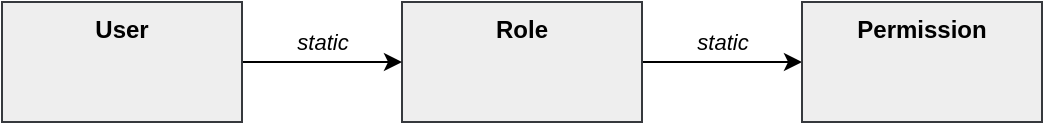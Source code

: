 <mxfile version="22.0.3" type="device" pages="4">
  <diagram id="Rblu1LVuXtDoss1iaxmV" name="RBAC">
    <mxGraphModel dx="830" dy="511" grid="1" gridSize="10" guides="1" tooltips="1" connect="1" arrows="1" fold="1" page="1" pageScale="1" pageWidth="827" pageHeight="1169" math="0" shadow="0">
      <root>
        <mxCell id="0" />
        <mxCell id="1" parent="0" />
        <mxCell id="u3WMFxNqBKVcr3PGG-OW-1" style="edgeStyle=orthogonalEdgeStyle;rounded=0;orthogonalLoop=1;jettySize=auto;html=1;entryX=0;entryY=0.5;entryDx=0;entryDy=0;" parent="1" source="u3WMFxNqBKVcr3PGG-OW-2" target="u3WMFxNqBKVcr3PGG-OW-5" edge="1">
          <mxGeometry relative="1" as="geometry" />
        </mxCell>
        <mxCell id="yIm8PbqVgnShHi_HPIyW-2" value="&lt;i&gt;static&lt;/i&gt;" style="edgeLabel;html=1;align=center;verticalAlign=middle;resizable=0;points=[];" vertex="1" connectable="0" parent="u3WMFxNqBKVcr3PGG-OW-1">
          <mxGeometry x="-0.008" relative="1" as="geometry">
            <mxPoint y="-10" as="offset" />
          </mxGeometry>
        </mxCell>
        <mxCell id="u3WMFxNqBKVcr3PGG-OW-2" value="&lt;b&gt;Role&lt;/b&gt;" style="rounded=0;whiteSpace=wrap;html=1;verticalAlign=top;horizontal=1;fillColor=#eeeeee;strokeColor=#36393d;" parent="1" vertex="1">
          <mxGeometry x="240" y="60" width="120" height="60" as="geometry" />
        </mxCell>
        <mxCell id="u3WMFxNqBKVcr3PGG-OW-3" style="edgeStyle=orthogonalEdgeStyle;rounded=0;orthogonalLoop=1;jettySize=auto;html=1;exitX=1;exitY=0.5;exitDx=0;exitDy=0;entryX=0;entryY=0.5;entryDx=0;entryDy=0;" parent="1" source="u3WMFxNqBKVcr3PGG-OW-4" target="u3WMFxNqBKVcr3PGG-OW-2" edge="1">
          <mxGeometry relative="1" as="geometry" />
        </mxCell>
        <mxCell id="yIm8PbqVgnShHi_HPIyW-1" value="&lt;i&gt;static&lt;/i&gt;" style="edgeLabel;html=1;align=center;verticalAlign=middle;resizable=0;points=[];" vertex="1" connectable="0" parent="u3WMFxNqBKVcr3PGG-OW-3">
          <mxGeometry x="-0.275" y="-3" relative="1" as="geometry">
            <mxPoint x="11" y="-13" as="offset" />
          </mxGeometry>
        </mxCell>
        <mxCell id="u3WMFxNqBKVcr3PGG-OW-4" value="&lt;b&gt;User&lt;/b&gt;" style="rounded=0;whiteSpace=wrap;html=1;verticalAlign=top;horizontal=1;fillColor=#eeeeee;strokeColor=#36393d;" parent="1" vertex="1">
          <mxGeometry x="40" y="60" width="120" height="60" as="geometry" />
        </mxCell>
        <mxCell id="u3WMFxNqBKVcr3PGG-OW-5" value="&lt;b&gt;Permission&lt;/b&gt;" style="rounded=0;whiteSpace=wrap;html=1;verticalAlign=top;horizontal=1;fillColor=#eeeeee;strokeColor=#36393d;" parent="1" vertex="1">
          <mxGeometry x="440" y="60" width="120" height="60" as="geometry" />
        </mxCell>
      </root>
    </mxGraphModel>
  </diagram>
  <diagram name="PD-RBAC" id="V5DwXaeM3nq7YeE7qT8H">
    <mxGraphModel dx="571" dy="351" grid="1" gridSize="10" guides="1" tooltips="1" connect="1" arrows="1" fold="1" page="1" pageScale="1" pageWidth="827" pageHeight="1169" math="0" shadow="0">
      <root>
        <mxCell id="0" />
        <mxCell id="1" parent="0" />
        <mxCell id="eAyN7lcM3FzXln11buDH-9" style="edgeStyle=orthogonalEdgeStyle;rounded=0;orthogonalLoop=1;jettySize=auto;html=1;entryX=0;entryY=0.5;entryDx=0;entryDy=0;exitX=1;exitY=0.5;exitDx=0;exitDy=0;" parent="1" source="eAyN7lcM3FzXln11buDH-1" target="eAyN7lcM3FzXln11buDH-8" edge="1">
          <mxGeometry relative="1" as="geometry" />
        </mxCell>
        <mxCell id="ntk_3tXhuxRpo48KmxB7-2" value="&lt;i&gt;static&lt;br&gt;dynamic&lt;/i&gt;" style="edgeLabel;html=1;align=center;verticalAlign=middle;resizable=0;points=[];" vertex="1" connectable="0" parent="eAyN7lcM3FzXln11buDH-9">
          <mxGeometry x="0.075" relative="1" as="geometry">
            <mxPoint x="4" y="-20" as="offset" />
          </mxGeometry>
        </mxCell>
        <mxCell id="eAyN7lcM3FzXln11buDH-1" value="&lt;b&gt;Role&lt;/b&gt;" style="rounded=0;whiteSpace=wrap;html=1;verticalAlign=top;horizontal=1;fillColor=#eeeeee;strokeColor=#36393d;" parent="1" vertex="1">
          <mxGeometry x="240" y="40" width="120" height="80" as="geometry" />
        </mxCell>
        <mxCell id="eAyN7lcM3FzXln11buDH-7" style="edgeStyle=orthogonalEdgeStyle;rounded=0;orthogonalLoop=1;jettySize=auto;html=1;exitX=1;exitY=0.5;exitDx=0;exitDy=0;entryX=0;entryY=0.5;entryDx=0;entryDy=0;" parent="1" source="eAyN7lcM3FzXln11buDH-5" target="eAyN7lcM3FzXln11buDH-1" edge="1">
          <mxGeometry relative="1" as="geometry" />
        </mxCell>
        <mxCell id="ntk_3tXhuxRpo48KmxB7-1" value="&lt;i&gt;static&lt;br&gt;dynamic&lt;/i&gt;" style="edgeLabel;html=1;align=center;verticalAlign=middle;resizable=0;points=[];" vertex="1" connectable="0" parent="eAyN7lcM3FzXln11buDH-7">
          <mxGeometry x="-0.55" y="-4" relative="1" as="geometry">
            <mxPoint x="22" y="-24" as="offset" />
          </mxGeometry>
        </mxCell>
        <mxCell id="eAyN7lcM3FzXln11buDH-5" value="&lt;b&gt;User&lt;/b&gt;" style="rounded=0;whiteSpace=wrap;html=1;verticalAlign=top;horizontal=1;fillColor=#eeeeee;strokeColor=#36393d;" parent="1" vertex="1">
          <mxGeometry x="40" y="40" width="120" height="80" as="geometry" />
        </mxCell>
        <mxCell id="eAyN7lcM3FzXln11buDH-8" value="&lt;b&gt;Permission&lt;/b&gt;" style="rounded=0;whiteSpace=wrap;html=1;verticalAlign=top;horizontal=1;fillColor=#eeeeee;strokeColor=#36393d;" parent="1" vertex="1">
          <mxGeometry x="440" y="40" width="120" height="80" as="geometry" />
        </mxCell>
        <mxCell id="eAyN7lcM3FzXln11buDH-11" style="edgeStyle=orthogonalEdgeStyle;rounded=0;orthogonalLoop=1;jettySize=auto;html=1;dashed=1;" parent="1" source="eAyN7lcM3FzXln11buDH-10" edge="1">
          <mxGeometry relative="1" as="geometry">
            <mxPoint x="200" y="80" as="targetPoint" />
          </mxGeometry>
        </mxCell>
        <mxCell id="eAyN7lcM3FzXln11buDH-10" value="Role assignment policy" style="rounded=1;whiteSpace=wrap;html=1;dashed=1;" parent="1" vertex="1">
          <mxGeometry x="140" y="140" width="120" height="60" as="geometry" />
        </mxCell>
        <mxCell id="eAyN7lcM3FzXln11buDH-13" value="Permission policy" style="rounded=1;whiteSpace=wrap;html=1;dashed=1;" parent="1" vertex="1">
          <mxGeometry x="270" y="70" width="110" height="40" as="geometry" />
        </mxCell>
      </root>
    </mxGraphModel>
  </diagram>
  <diagram name="PD-RBAC example" id="1acHw0oILNsOdnTWYSjF">
    <mxGraphModel dx="830" dy="511" grid="1" gridSize="10" guides="1" tooltips="1" connect="1" arrows="1" fold="1" page="1" pageScale="1" pageWidth="827" pageHeight="1169" math="0" shadow="0">
      <root>
        <mxCell id="cBI1vF6JuL3WfZMDHoZK-0" />
        <mxCell id="cBI1vF6JuL3WfZMDHoZK-1" parent="cBI1vF6JuL3WfZMDHoZK-0" />
        <mxCell id="cBI1vF6JuL3WfZMDHoZK-2" style="edgeStyle=orthogonalEdgeStyle;rounded=0;orthogonalLoop=1;jettySize=auto;html=1;entryX=0;entryY=0.5;entryDx=0;entryDy=0;exitX=1;exitY=0.5;exitDx=0;exitDy=0;" edge="1" parent="cBI1vF6JuL3WfZMDHoZK-1" source="cBI1vF6JuL3WfZMDHoZK-4" target="cBI1vF6JuL3WfZMDHoZK-8">
          <mxGeometry relative="1" as="geometry" />
        </mxCell>
        <mxCell id="cBI1vF6JuL3WfZMDHoZK-4" value="&lt;b&gt;Role: Supervisor&lt;/b&gt;&lt;br&gt;&lt;br&gt;&lt;div style=&quot;text-align: left;&quot;&gt;&lt;span style=&quot;background-color: initial;&quot;&gt;jobCode: 123&lt;/span&gt;&lt;/div&gt;" style="rounded=0;whiteSpace=wrap;html=1;verticalAlign=top;horizontal=1;fillColor=#eeeeee;strokeColor=#36393d;" vertex="1" parent="cBI1vF6JuL3WfZMDHoZK-1">
          <mxGeometry x="240" y="40" width="120" height="60" as="geometry" />
        </mxCell>
        <mxCell id="cBI1vF6JuL3WfZMDHoZK-5" style="edgeStyle=orthogonalEdgeStyle;rounded=0;orthogonalLoop=1;jettySize=auto;html=1;exitX=1;exitY=0.5;exitDx=0;exitDy=0;entryX=0;entryY=0.5;entryDx=0;entryDy=0;" edge="1" parent="cBI1vF6JuL3WfZMDHoZK-1" source="cBI1vF6JuL3WfZMDHoZK-7" target="cBI1vF6JuL3WfZMDHoZK-4">
          <mxGeometry relative="1" as="geometry" />
        </mxCell>
        <mxCell id="vCBJyyLq6VS824wd9eLu-3" style="edgeStyle=orthogonalEdgeStyle;rounded=0;orthogonalLoop=1;jettySize=auto;html=1;entryX=0;entryY=0.25;entryDx=0;entryDy=0;" edge="1" parent="cBI1vF6JuL3WfZMDHoZK-1" source="cBI1vF6JuL3WfZMDHoZK-7" target="vCBJyyLq6VS824wd9eLu-2">
          <mxGeometry relative="1" as="geometry" />
        </mxCell>
        <mxCell id="cBI1vF6JuL3WfZMDHoZK-7" value="&lt;b&gt;User: jack&lt;/b&gt;&lt;br&gt;&lt;br&gt;&lt;div style=&quot;text-align: left;&quot;&gt;&lt;span style=&quot;background-color: initial;&quot;&gt;type:&lt;span style=&quot;white-space: pre;&quot;&gt;&#x9;&lt;/span&gt;employee&lt;/span&gt;&lt;br&gt;&lt;/div&gt;&lt;div style=&quot;text-align: left;&quot;&gt;&lt;span style=&quot;background-color: initial;&quot;&gt;jobCode:&lt;span style=&quot;white-space: pre;&quot;&gt;&#x9;&lt;/span&gt;123&lt;/span&gt;&lt;/div&gt;&lt;div style=&quot;text-align: left;&quot;&gt;&lt;span style=&quot;background-color: initial;&quot;&gt;location:&lt;span style=&quot;white-space: pre;&quot;&gt;&#x9;&lt;/span&gt;London&lt;/span&gt;&lt;/div&gt;" style="rounded=0;whiteSpace=wrap;html=1;verticalAlign=top;horizontal=1;fillColor=#eeeeee;strokeColor=#36393d;" vertex="1" parent="cBI1vF6JuL3WfZMDHoZK-1">
          <mxGeometry x="40" y="40" width="120" height="100" as="geometry" />
        </mxCell>
        <mxCell id="cBI1vF6JuL3WfZMDHoZK-8" value="&lt;b&gt;Permission: Acess to client DB&lt;/b&gt;" style="rounded=0;whiteSpace=wrap;html=1;verticalAlign=top;horizontal=1;fillColor=#eeeeee;strokeColor=#36393d;align=left;spacingLeft=5;" vertex="1" parent="cBI1vF6JuL3WfZMDHoZK-1">
          <mxGeometry x="440" y="55" width="200" height="30" as="geometry" />
        </mxCell>
        <mxCell id="vCBJyyLq6VS824wd9eLu-7" style="edgeStyle=orthogonalEdgeStyle;rounded=0;orthogonalLoop=1;jettySize=auto;html=1;dashed=1;" edge="1" parent="cBI1vF6JuL3WfZMDHoZK-1" source="cBI1vF6JuL3WfZMDHoZK-10">
          <mxGeometry relative="1" as="geometry">
            <mxPoint x="180" y="90" as="targetPoint" />
            <Array as="points">
              <mxPoint x="100" y="160" />
              <mxPoint x="180" y="160" />
            </Array>
          </mxGeometry>
        </mxCell>
        <mxCell id="cBI1vF6JuL3WfZMDHoZK-10" value="Role assignment policy&lt;br&gt;&lt;br&gt;&lt;ul&gt;&lt;li style=&quot;border-color: var(--border-color); text-align: left;&quot;&gt;assign role with matching jobCode&lt;/li&gt;&lt;li style=&quot;text-align: left;&quot;&gt;assign role Employee when type=employee&lt;/li&gt;&lt;/ul&gt;" style="rounded=1;whiteSpace=wrap;html=1;dashed=1;verticalAlign=top;" vertex="1" parent="cBI1vF6JuL3WfZMDHoZK-1">
          <mxGeometry x="20" y="180" width="170" height="130" as="geometry" />
        </mxCell>
        <mxCell id="vCBJyyLq6VS824wd9eLu-6" style="edgeStyle=orthogonalEdgeStyle;rounded=0;orthogonalLoop=1;jettySize=auto;html=1;entryX=0;entryY=0.5;entryDx=0;entryDy=0;exitX=1;exitY=0.25;exitDx=0;exitDy=0;" edge="1" parent="cBI1vF6JuL3WfZMDHoZK-1" source="vCBJyyLq6VS824wd9eLu-2" target="vCBJyyLq6VS824wd9eLu-4">
          <mxGeometry relative="1" as="geometry" />
        </mxCell>
        <mxCell id="vCBJyyLq6VS824wd9eLu-2" value="&lt;b&gt;Role: Employee&lt;/b&gt;" style="rounded=0;whiteSpace=wrap;html=1;verticalAlign=top;horizontal=1;fillColor=#eeeeee;strokeColor=#36393d;" vertex="1" parent="cBI1vF6JuL3WfZMDHoZK-1">
          <mxGeometry x="240" y="120" width="120" height="100" as="geometry" />
        </mxCell>
        <mxCell id="vCBJyyLq6VS824wd9eLu-4" value="&lt;b&gt;Permission: AD account&lt;/b&gt;" style="rounded=0;whiteSpace=wrap;html=1;verticalAlign=top;horizontal=1;fillColor=#eeeeee;strokeColor=#36393d;align=left;spacingLeft=5;" vertex="1" parent="cBI1vF6JuL3WfZMDHoZK-1">
          <mxGeometry x="440" y="130" width="200" height="30" as="geometry" />
        </mxCell>
        <mxCell id="vCBJyyLq6VS824wd9eLu-5" value="&lt;b&gt;Permission: AD group &quot;london&quot;&lt;/b&gt;" style="rounded=0;whiteSpace=wrap;html=1;verticalAlign=top;horizontal=1;fillColor=#eeeeee;strokeColor=#36393d;align=left;spacingLeft=5;" vertex="1" parent="cBI1vF6JuL3WfZMDHoZK-1">
          <mxGeometry x="440" y="170" width="200" height="30" as="geometry" />
        </mxCell>
        <mxCell id="vCBJyyLq6VS824wd9eLu-8" style="edgeStyle=orthogonalEdgeStyle;rounded=0;orthogonalLoop=1;jettySize=auto;html=1;entryX=0;entryY=0.5;entryDx=0;entryDy=0;" edge="1" parent="cBI1vF6JuL3WfZMDHoZK-1" source="vCBJyyLq6VS824wd9eLu-1" target="vCBJyyLq6VS824wd9eLu-5">
          <mxGeometry relative="1" as="geometry" />
        </mxCell>
        <mxCell id="vCBJyyLq6VS824wd9eLu-1" value="Assign AD group based on user&#39;s location" style="rounded=1;whiteSpace=wrap;html=1;dashed=1;" vertex="1" parent="cBI1vF6JuL3WfZMDHoZK-1">
          <mxGeometry x="260" y="160" width="110" height="50" as="geometry" />
        </mxCell>
      </root>
    </mxGraphModel>
  </diagram>
  <diagram id="f_ICgRJoVLoW6DBQL5GK" name="PD-RBAC midPoint">
    <mxGraphModel dx="830" dy="511" grid="1" gridSize="10" guides="1" tooltips="1" connect="1" arrows="1" fold="1" page="1" pageScale="1" pageWidth="827" pageHeight="1169" math="0" shadow="0">
      <root>
        <mxCell id="0" />
        <mxCell id="1" parent="0" />
        <mxCell id="Djnw_Sy-VUiXp55ClfkR-1" style="edgeStyle=orthogonalEdgeStyle;rounded=0;orthogonalLoop=1;jettySize=auto;html=1;entryX=0;entryY=0.5;entryDx=0;entryDy=0;exitX=1;exitY=0.5;exitDx=0;exitDy=0;" edge="1" parent="1" source="Djnw_Sy-VUiXp55ClfkR-10" target="Djnw_Sy-VUiXp55ClfkR-5">
          <mxGeometry relative="1" as="geometry" />
        </mxCell>
        <mxCell id="Djnw_Sy-VUiXp55ClfkR-2" value="&lt;b&gt;Role&lt;/b&gt;" style="rounded=0;whiteSpace=wrap;html=1;verticalAlign=top;horizontal=1;fillColor=#eeeeee;strokeColor=#36393d;" vertex="1" parent="1">
          <mxGeometry x="240" y="40" width="120" height="160" as="geometry" />
        </mxCell>
        <mxCell id="Djnw_Sy-VUiXp55ClfkR-3" style="edgeStyle=orthogonalEdgeStyle;rounded=0;orthogonalLoop=1;jettySize=auto;html=1;exitX=1;exitY=0.5;exitDx=0;exitDy=0;entryX=0;entryY=0.25;entryDx=0;entryDy=0;" edge="1" parent="1" source="Djnw_Sy-VUiXp55ClfkR-4" target="Djnw_Sy-VUiXp55ClfkR-2">
          <mxGeometry relative="1" as="geometry" />
        </mxCell>
        <mxCell id="Djnw_Sy-VUiXp55ClfkR-4" value="&lt;b&gt;User&lt;/b&gt;" style="rounded=0;whiteSpace=wrap;html=1;verticalAlign=top;horizontal=1;fillColor=#eeeeee;strokeColor=#36393d;" vertex="1" parent="1">
          <mxGeometry x="40" y="40" width="120" height="80" as="geometry" />
        </mxCell>
        <mxCell id="Djnw_Sy-VUiXp55ClfkR-5" value="&lt;b&gt;Permission&lt;/b&gt;&lt;br&gt;&lt;br&gt;Application role&lt;br&gt;Account&lt;br&gt;Entitlement" style="rounded=0;whiteSpace=wrap;html=1;verticalAlign=top;horizontal=1;fillColor=#eeeeee;strokeColor=#36393d;" vertex="1" parent="1">
          <mxGeometry x="440" y="40" width="120" height="160" as="geometry" />
        </mxCell>
        <mxCell id="Djnw_Sy-VUiXp55ClfkR-6" style="edgeStyle=orthogonalEdgeStyle;rounded=0;orthogonalLoop=1;jettySize=auto;html=1;dashed=1;exitX=0.75;exitY=0;exitDx=0;exitDy=0;entryX=0.75;entryY=1;entryDx=0;entryDy=0;" edge="1" parent="1" source="Djnw_Sy-VUiXp55ClfkR-7" target="Djnw_Sy-VUiXp55ClfkR-8">
          <mxGeometry relative="1" as="geometry">
            <mxPoint x="210" y="130" as="targetPoint" />
            <Array as="points">
              <mxPoint x="173" y="150" />
            </Array>
          </mxGeometry>
        </mxCell>
        <mxCell id="Djnw_Sy-VUiXp55ClfkR-7" value="Object template mappings" style="rounded=1;whiteSpace=wrap;html=1;dashed=1;" vertex="1" parent="1">
          <mxGeometry x="70" y="150" width="120" height="60" as="geometry" />
        </mxCell>
        <mxCell id="Djnw_Sy-VUiXp55ClfkR-8" value="assignment" style="rounded=0;whiteSpace=wrap;html=1;" vertex="1" parent="1">
          <mxGeometry x="90" y="70" width="110" height="20" as="geometry" />
        </mxCell>
        <mxCell id="Djnw_Sy-VUiXp55ClfkR-9" value="inducement" style="rounded=0;whiteSpace=wrap;html=1;verticalAlign=top;" vertex="1" parent="1">
          <mxGeometry x="270" y="70" width="100" height="80" as="geometry" />
        </mxCell>
        <mxCell id="Djnw_Sy-VUiXp55ClfkR-10" value="Expressions" style="rounded=1;whiteSpace=wrap;html=1;dashed=1;" vertex="1" parent="1">
          <mxGeometry x="290" y="105" width="110" height="30" as="geometry" />
        </mxCell>
        <mxCell id="Djnw_Sy-VUiXp55ClfkR-11" value="Autoassignment expression" style="rounded=1;whiteSpace=wrap;html=1;dashed=1;" vertex="1" parent="1">
          <mxGeometry x="220" y="160" width="110" height="50" as="geometry" />
        </mxCell>
      </root>
    </mxGraphModel>
  </diagram>
</mxfile>
